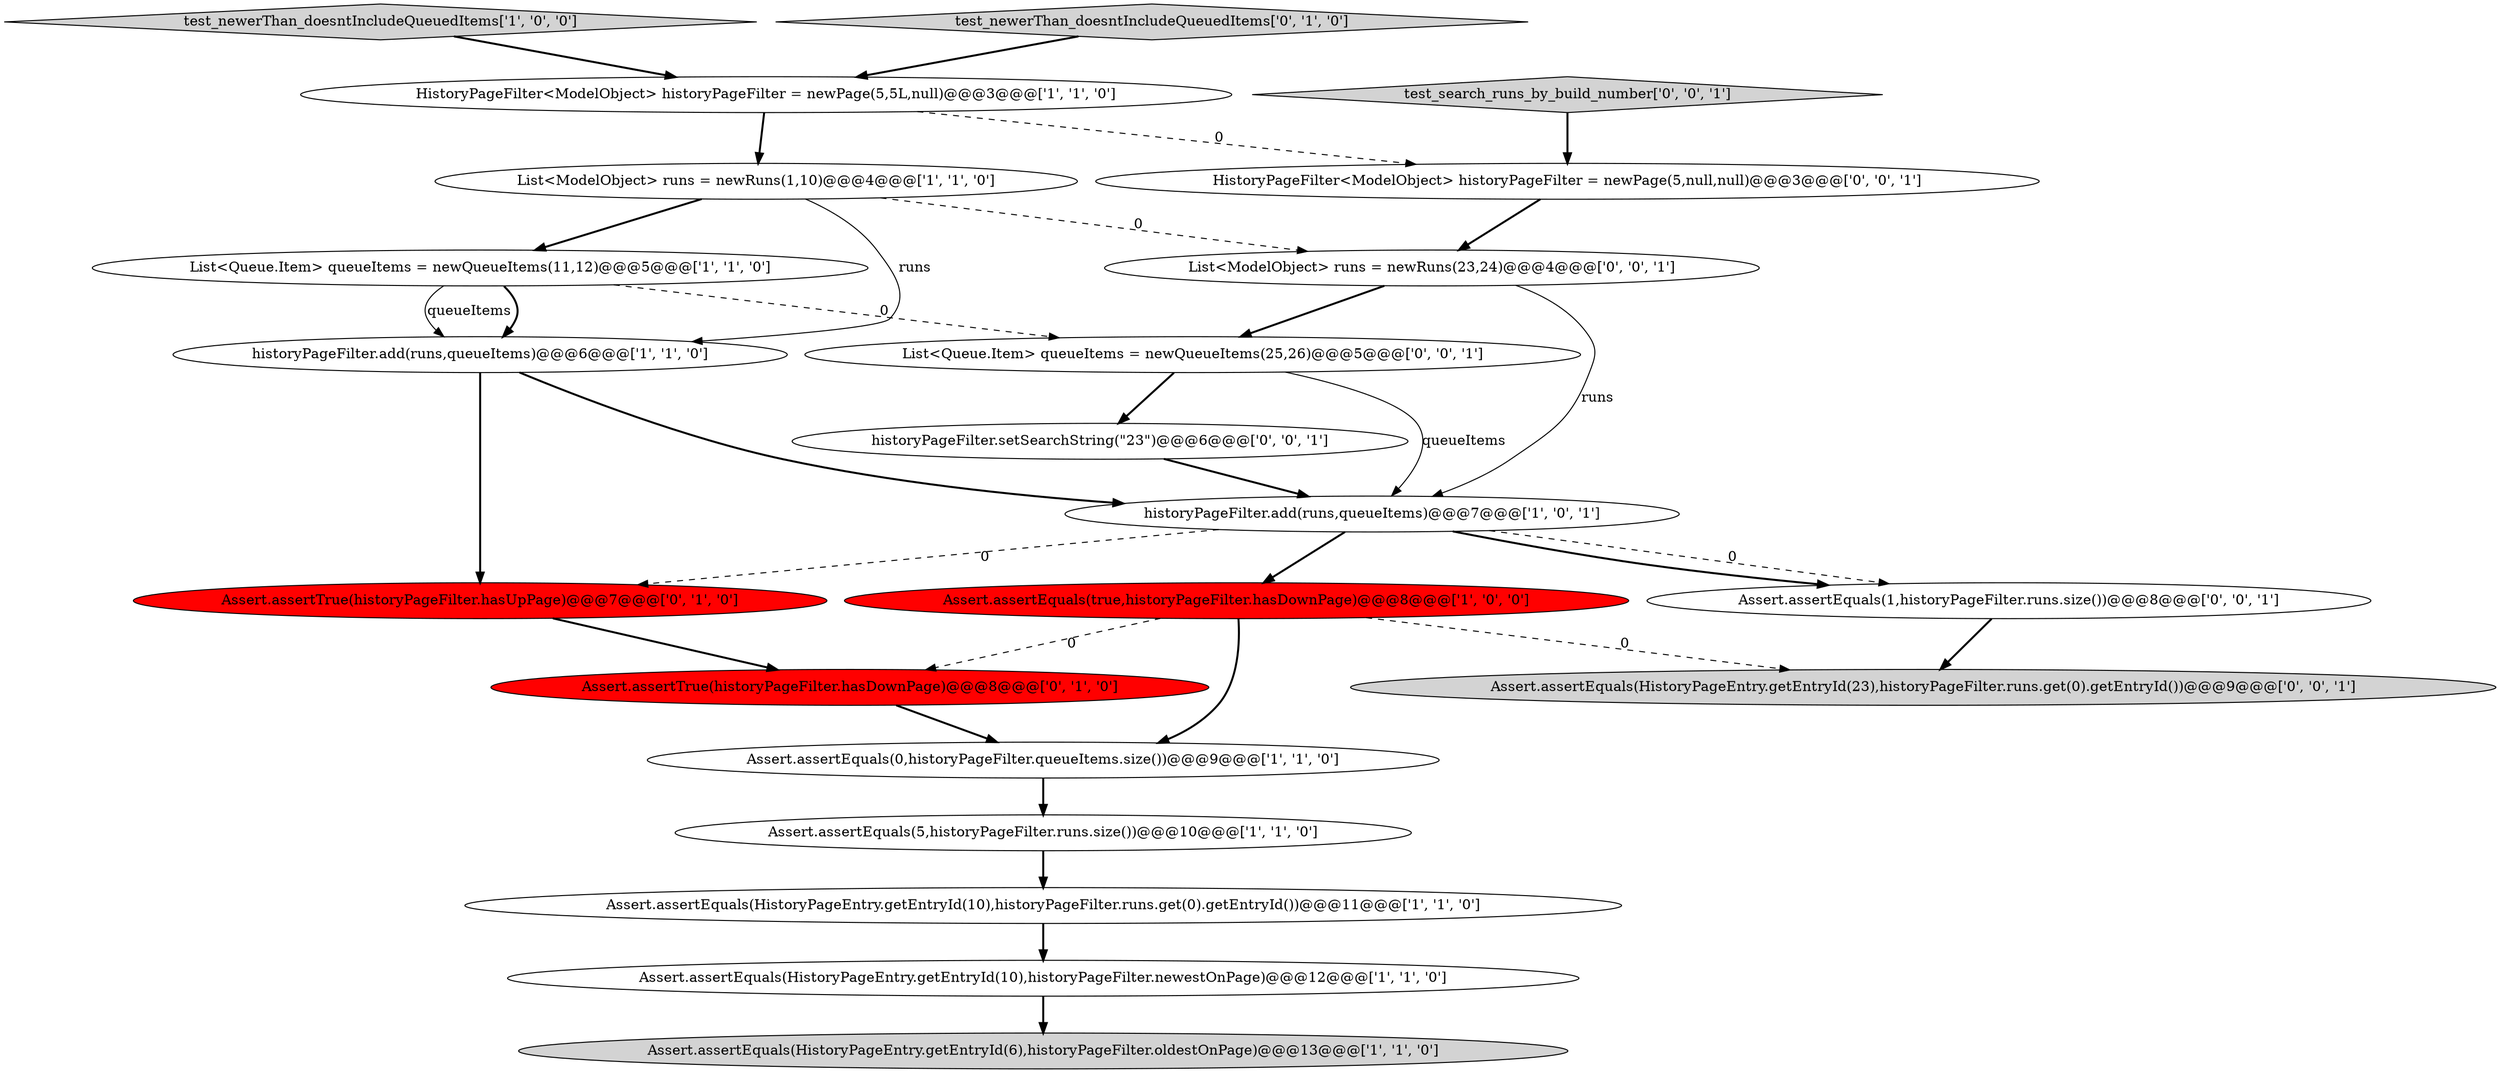 digraph {
4 [style = filled, label = "HistoryPageFilter<ModelObject> historyPageFilter = newPage(5,5L,null)@@@3@@@['1', '1', '0']", fillcolor = white, shape = ellipse image = "AAA0AAABBB1BBB"];
0 [style = filled, label = "List<ModelObject> runs = newRuns(1,10)@@@4@@@['1', '1', '0']", fillcolor = white, shape = ellipse image = "AAA0AAABBB1BBB"];
10 [style = filled, label = "Assert.assertEquals(true,historyPageFilter.hasDownPage)@@@8@@@['1', '0', '0']", fillcolor = red, shape = ellipse image = "AAA1AAABBB1BBB"];
8 [style = filled, label = "List<Queue.Item> queueItems = newQueueItems(11,12)@@@5@@@['1', '1', '0']", fillcolor = white, shape = ellipse image = "AAA0AAABBB1BBB"];
15 [style = filled, label = "test_search_runs_by_build_number['0', '0', '1']", fillcolor = lightgray, shape = diamond image = "AAA0AAABBB3BBB"];
3 [style = filled, label = "Assert.assertEquals(5,historyPageFilter.runs.size())@@@10@@@['1', '1', '0']", fillcolor = white, shape = ellipse image = "AAA0AAABBB1BBB"];
12 [style = filled, label = "Assert.assertTrue(historyPageFilter.hasUpPage)@@@7@@@['0', '1', '0']", fillcolor = red, shape = ellipse image = "AAA1AAABBB2BBB"];
2 [style = filled, label = "Assert.assertEquals(HistoryPageEntry.getEntryId(6),historyPageFilter.oldestOnPage)@@@13@@@['1', '1', '0']", fillcolor = lightgray, shape = ellipse image = "AAA0AAABBB1BBB"];
11 [style = filled, label = "Assert.assertEquals(HistoryPageEntry.getEntryId(10),historyPageFilter.newestOnPage)@@@12@@@['1', '1', '0']", fillcolor = white, shape = ellipse image = "AAA0AAABBB1BBB"];
19 [style = filled, label = "Assert.assertEquals(1,historyPageFilter.runs.size())@@@8@@@['0', '0', '1']", fillcolor = white, shape = ellipse image = "AAA0AAABBB3BBB"];
5 [style = filled, label = "test_newerThan_doesntIncludeQueuedItems['1', '0', '0']", fillcolor = lightgray, shape = diamond image = "AAA0AAABBB1BBB"];
9 [style = filled, label = "historyPageFilter.add(runs,queueItems)@@@7@@@['1', '0', '1']", fillcolor = white, shape = ellipse image = "AAA0AAABBB1BBB"];
1 [style = filled, label = "Assert.assertEquals(0,historyPageFilter.queueItems.size())@@@9@@@['1', '1', '0']", fillcolor = white, shape = ellipse image = "AAA0AAABBB1BBB"];
20 [style = filled, label = "List<Queue.Item> queueItems = newQueueItems(25,26)@@@5@@@['0', '0', '1']", fillcolor = white, shape = ellipse image = "AAA0AAABBB3BBB"];
6 [style = filled, label = "historyPageFilter.add(runs,queueItems)@@@6@@@['1', '1', '0']", fillcolor = white, shape = ellipse image = "AAA0AAABBB1BBB"];
14 [style = filled, label = "Assert.assertTrue(historyPageFilter.hasDownPage)@@@8@@@['0', '1', '0']", fillcolor = red, shape = ellipse image = "AAA1AAABBB2BBB"];
7 [style = filled, label = "Assert.assertEquals(HistoryPageEntry.getEntryId(10),historyPageFilter.runs.get(0).getEntryId())@@@11@@@['1', '1', '0']", fillcolor = white, shape = ellipse image = "AAA0AAABBB1BBB"];
21 [style = filled, label = "List<ModelObject> runs = newRuns(23,24)@@@4@@@['0', '0', '1']", fillcolor = white, shape = ellipse image = "AAA0AAABBB3BBB"];
16 [style = filled, label = "HistoryPageFilter<ModelObject> historyPageFilter = newPage(5,null,null)@@@3@@@['0', '0', '1']", fillcolor = white, shape = ellipse image = "AAA0AAABBB3BBB"];
17 [style = filled, label = "historyPageFilter.setSearchString(\"23\")@@@6@@@['0', '0', '1']", fillcolor = white, shape = ellipse image = "AAA0AAABBB3BBB"];
18 [style = filled, label = "Assert.assertEquals(HistoryPageEntry.getEntryId(23),historyPageFilter.runs.get(0).getEntryId())@@@9@@@['0', '0', '1']", fillcolor = lightgray, shape = ellipse image = "AAA0AAABBB3BBB"];
13 [style = filled, label = "test_newerThan_doesntIncludeQueuedItems['0', '1', '0']", fillcolor = lightgray, shape = diamond image = "AAA0AAABBB2BBB"];
19->18 [style = bold, label=""];
7->11 [style = bold, label=""];
20->17 [style = bold, label=""];
4->16 [style = dashed, label="0"];
17->9 [style = bold, label=""];
8->20 [style = dashed, label="0"];
1->3 [style = bold, label=""];
21->9 [style = solid, label="runs"];
8->6 [style = bold, label=""];
9->10 [style = bold, label=""];
15->16 [style = bold, label=""];
20->9 [style = solid, label="queueItems"];
11->2 [style = bold, label=""];
14->1 [style = bold, label=""];
4->0 [style = bold, label=""];
9->19 [style = dashed, label="0"];
21->20 [style = bold, label=""];
0->6 [style = solid, label="runs"];
3->7 [style = bold, label=""];
0->21 [style = dashed, label="0"];
16->21 [style = bold, label=""];
5->4 [style = bold, label=""];
12->14 [style = bold, label=""];
0->8 [style = bold, label=""];
9->19 [style = bold, label=""];
9->12 [style = dashed, label="0"];
6->9 [style = bold, label=""];
8->6 [style = solid, label="queueItems"];
10->1 [style = bold, label=""];
10->14 [style = dashed, label="0"];
10->18 [style = dashed, label="0"];
13->4 [style = bold, label=""];
6->12 [style = bold, label=""];
}

